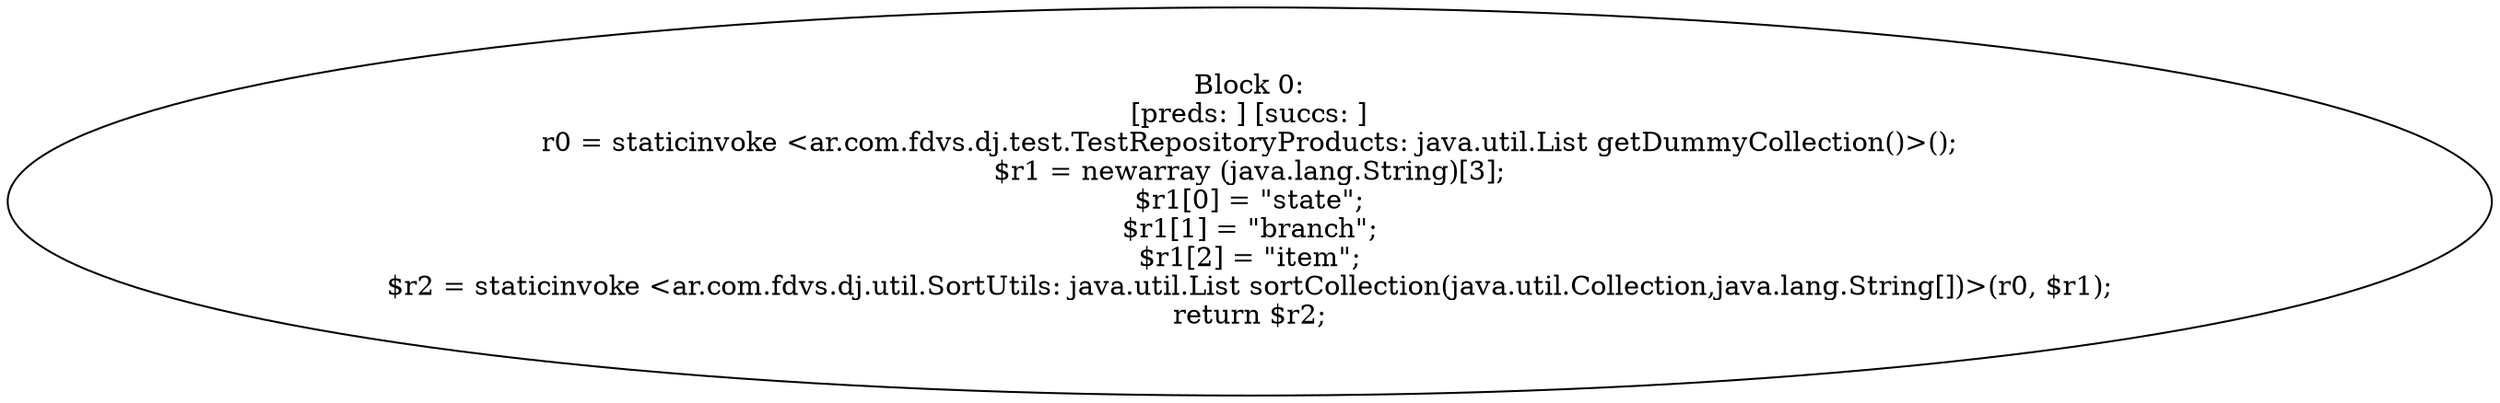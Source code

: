 digraph "unitGraph" {
    "Block 0:
[preds: ] [succs: ]
r0 = staticinvoke <ar.com.fdvs.dj.test.TestRepositoryProducts: java.util.List getDummyCollection()>();
$r1 = newarray (java.lang.String)[3];
$r1[0] = \"state\";
$r1[1] = \"branch\";
$r1[2] = \"item\";
$r2 = staticinvoke <ar.com.fdvs.dj.util.SortUtils: java.util.List sortCollection(java.util.Collection,java.lang.String[])>(r0, $r1);
return $r2;
"
}
